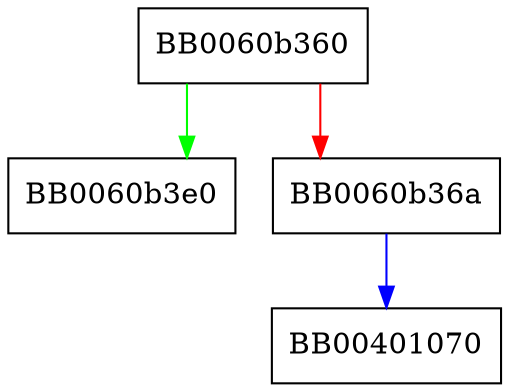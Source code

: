 digraph CRYPTO_ocb128_tag {
  node [shape="box"];
  graph [splines=ortho];
  BB0060b360 -> BB0060b3e0 [color="green"];
  BB0060b360 -> BB0060b36a [color="red"];
  BB0060b36a -> BB00401070 [color="blue"];
}